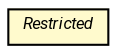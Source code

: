 #!/usr/local/bin/dot
#
# Class diagram 
# Generated by UMLGraph version R5_7_2-60-g0e99a6 (http://www.spinellis.gr/umlgraph/)
#

digraph G {
	graph [fontnames="svg"]
	edge [fontname="Roboto",fontsize=7,labelfontname="Roboto",labelfontsize=7,color="black"];
	node [fontname="Roboto",fontcolor="black",fontsize=8,shape=plaintext,margin=0,width=0,height=0];
	nodesep=0.15;
	ranksep=0.25;
	rankdir=LR;
	// de.lmu.ifi.dbs.elki.utilities.documentation.Restricted
	c8931422 [label=<<table title="de.lmu.ifi.dbs.elki.utilities.documentation.Restricted" border="0" cellborder="1" cellspacing="0" cellpadding="2" bgcolor="lemonChiffon" href="Restricted.html" target="_parent">
		<tr><td><table border="0" cellspacing="0" cellpadding="1">
		<tr><td align="center" balign="center"> <font face="Roboto"><i>Restricted</i></font> </td></tr>
		</table></td></tr>
		</table>>, URL="Restricted.html"];
}


